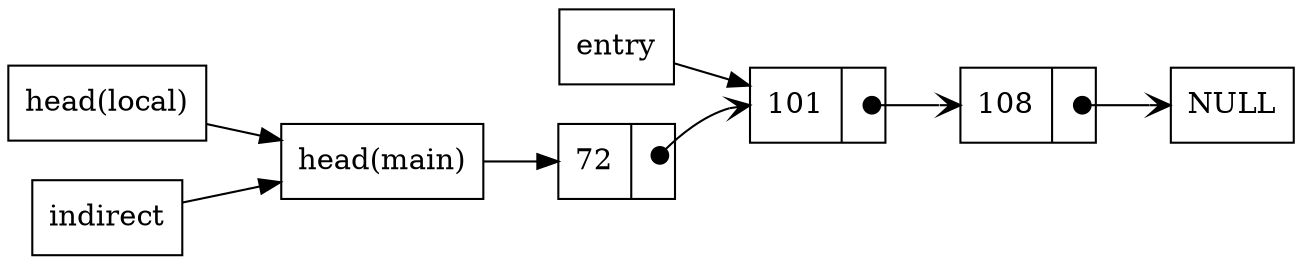 digraph add_entry {
        rankdir=LR;
        node [shape=record];
        head_main [label= "head(main)"];
        head_local [label= "head(local)"]
        indirect [label= "indirect"]
        entry [label="entry"]
        n1 [label="{ <data> 72 | <ref>  }"];
        n2 [label="{ <data> 101 | <ref>  }"];
        n3 [label="{ <data> 108 | <ref>  }"];
        entry -> n2
        indirect -> head_main
        head_local -> head_main
        head_main-> n1;
        n1:ref:c -> n2:data [arrowhead=vee, arrowtail=dot, dir=both, tailclip=false];
        n2:ref:c -> n3:data [arrowhead=vee, arrowtail=dot, dir=both, tailclip=false];
        n3:ref:c -> NULL      [arrowhead=vee, arrowtail=dot, dir=both, tailclip=false];
}
